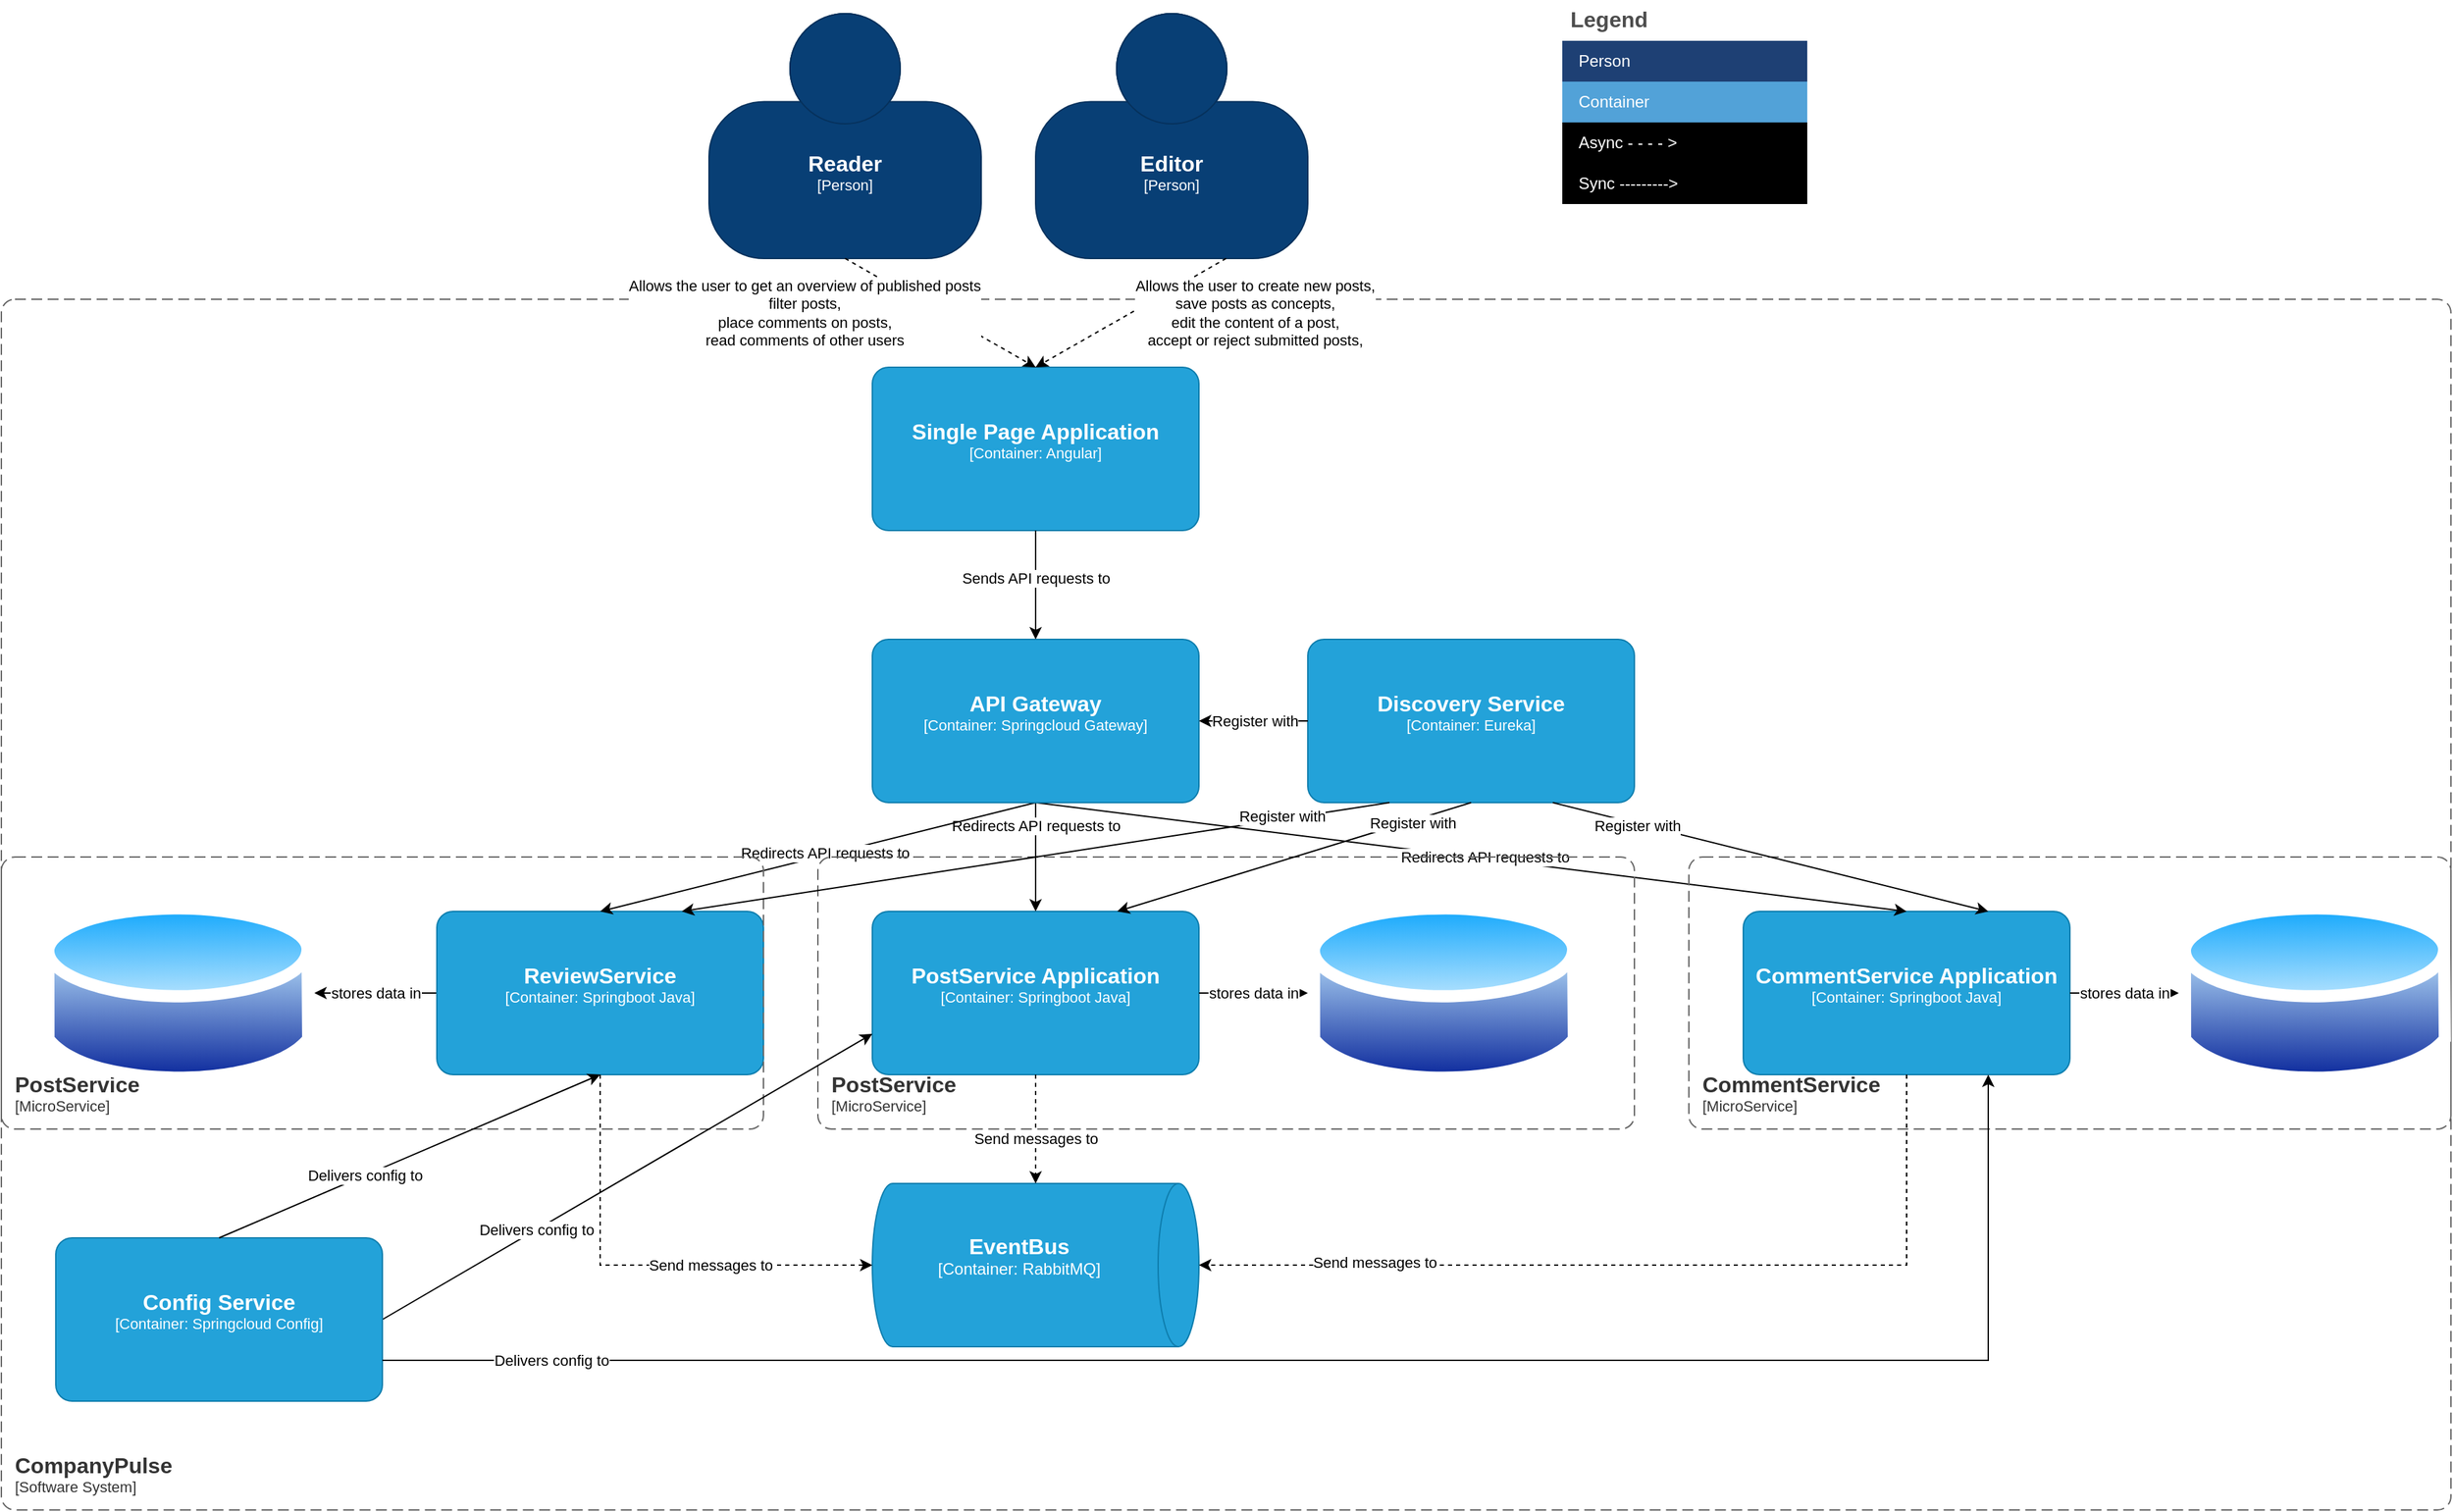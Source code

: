 <mxfile version="22.0.3" type="device">
  <diagram name="Page-1" id="jm1_bG3qNzNefYff_sMv">
    <mxGraphModel dx="1904" dy="1805" grid="1" gridSize="10" guides="1" tooltips="1" connect="1" arrows="1" fold="1" page="1" pageScale="1" pageWidth="827" pageHeight="1169" math="0" shadow="0">
      <root>
        <mxCell id="0" />
        <mxCell id="1" parent="0" />
        <object placeholders="1" c4Name="CompanyPulse" c4Type="SystemScopeBoundary" c4Application="Software System" label="&lt;font style=&quot;font-size: 16px&quot;&gt;&lt;b&gt;&lt;div style=&quot;text-align: left&quot;&gt;%c4Name%&lt;/div&gt;&lt;/b&gt;&lt;/font&gt;&lt;div style=&quot;text-align: left&quot;&gt;[%c4Application%]&lt;/div&gt;" id="UXGrSV3uxsEOeapMRRK8-2">
          <mxCell style="rounded=1;fontSize=11;whiteSpace=wrap;html=1;dashed=1;arcSize=20;fillColor=none;strokeColor=#666666;fontColor=#333333;labelBackgroundColor=none;align=left;verticalAlign=bottom;labelBorderColor=none;spacingTop=0;spacing=10;dashPattern=8 4;metaEdit=1;rotatable=0;perimeter=rectanglePerimeter;noLabel=0;labelPadding=0;allowArrows=0;connectable=0;expand=0;recursiveResize=0;editable=1;pointerEvents=0;absoluteArcSize=1;points=[[0.25,0,0],[0.5,0,0],[0.75,0,0],[1,0.25,0],[1,0.5,0],[1,0.75,0],[0.75,1,0],[0.5,1,0],[0.25,1,0],[0,0.75,0],[0,0.5,0],[0,0.25,0]];" parent="1" vertex="1">
            <mxGeometry x="-320" y="190" width="1800" height="890" as="geometry" />
          </mxCell>
        </object>
        <object placeholders="1" c4Name="Single Page Application" c4Type="Container" c4Technology="Angular" c4Description="" label="&lt;font style=&quot;font-size: 16px&quot;&gt;&lt;b&gt;%c4Name%&lt;/b&gt;&lt;/font&gt;&lt;div&gt;[%c4Type%: %c4Technology%]&lt;/div&gt;&lt;br&gt;&lt;div&gt;&lt;font style=&quot;font-size: 11px&quot;&gt;&lt;font color=&quot;#E6E6E6&quot;&gt;%c4Description%&lt;/font&gt;&lt;/div&gt;" id="UXGrSV3uxsEOeapMRRK8-3">
          <mxCell style="rounded=1;whiteSpace=wrap;html=1;fontSize=11;labelBackgroundColor=none;fillColor=#23A2D9;fontColor=#ffffff;align=center;arcSize=10;strokeColor=#0E7DAD;metaEdit=1;resizable=0;points=[[0.25,0,0],[0.5,0,0],[0.75,0,0],[1,0.25,0],[1,0.5,0],[1,0.75,0],[0.75,1,0],[0.5,1,0],[0.25,1,0],[0,0.75,0],[0,0.5,0],[0,0.25,0]];" parent="1" vertex="1">
            <mxGeometry x="320" y="240" width="240" height="120" as="geometry" />
          </mxCell>
        </object>
        <object placeholders="1" c4Name="Editor" c4Type="Person" c4Description="" label="&lt;font style=&quot;font-size: 16px&quot;&gt;&lt;b&gt;%c4Name%&lt;/b&gt;&lt;/font&gt;&lt;div&gt;[%c4Type%]&lt;/div&gt;&lt;br&gt;&lt;div&gt;&lt;font style=&quot;font-size: 11px&quot;&gt;&lt;font color=&quot;#cccccc&quot;&gt;%c4Description%&lt;/font&gt;&lt;/div&gt;" id="UXGrSV3uxsEOeapMRRK8-17">
          <mxCell style="html=1;fontSize=11;dashed=0;whiteSpace=wrap;fillColor=#083F75;strokeColor=#06315C;fontColor=#ffffff;shape=mxgraph.c4.person2;align=center;metaEdit=1;points=[[0.5,0,0],[1,0.5,0],[1,0.75,0],[0.75,1,0],[0.5,1,0],[0.25,1,0],[0,0.75,0],[0,0.5,0]];resizable=0;" parent="1" vertex="1">
            <mxGeometry x="440" y="-20" width="200" height="180" as="geometry" />
          </mxCell>
        </object>
        <object placeholders="1" c4Name="Reader" c4Type="Person" c4Description="" label="&lt;font style=&quot;font-size: 16px&quot;&gt;&lt;b&gt;%c4Name%&lt;/b&gt;&lt;/font&gt;&lt;div&gt;[%c4Type%]&lt;/div&gt;&lt;br&gt;&lt;div&gt;&lt;font style=&quot;font-size: 11px&quot;&gt;&lt;font color=&quot;#cccccc&quot;&gt;%c4Description%&lt;/font&gt;&lt;/div&gt;" id="UXGrSV3uxsEOeapMRRK8-18">
          <mxCell style="html=1;fontSize=11;dashed=0;whiteSpace=wrap;fillColor=#083F75;strokeColor=#06315C;fontColor=#ffffff;shape=mxgraph.c4.person2;align=center;metaEdit=1;points=[[0.5,0,0],[1,0.5,0],[1,0.75,0],[0.75,1,0],[0.5,1,0],[0.25,1,0],[0,0.75,0],[0,0.5,0]];resizable=0;" parent="1" vertex="1">
            <mxGeometry x="200" y="-20" width="200" height="180" as="geometry" />
          </mxCell>
        </object>
        <mxCell id="UXGrSV3uxsEOeapMRRK8-19" style="rounded=0;orthogonalLoop=1;jettySize=auto;html=1;exitX=0.5;exitY=1;exitDx=0;exitDy=0;exitPerimeter=0;entryX=0.5;entryY=0;entryDx=0;entryDy=0;entryPerimeter=0;dashed=1;" parent="1" source="UXGrSV3uxsEOeapMRRK8-18" target="UXGrSV3uxsEOeapMRRK8-3" edge="1">
          <mxGeometry relative="1" as="geometry" />
        </mxCell>
        <mxCell id="UXGrSV3uxsEOeapMRRK8-70" value="Allows the user to get an overview of published posts&lt;br&gt;filter posts,&lt;br&gt;place comments on posts,&lt;br&gt;read comments of other users" style="edgeLabel;html=1;align=center;verticalAlign=middle;resizable=0;points=[];" parent="UXGrSV3uxsEOeapMRRK8-19" vertex="1" connectable="0">
          <mxGeometry x="-0.477" relative="1" as="geometry">
            <mxPoint x="-67" y="19" as="offset" />
          </mxGeometry>
        </mxCell>
        <mxCell id="UXGrSV3uxsEOeapMRRK8-20" style="rounded=0;orthogonalLoop=1;jettySize=auto;html=1;exitX=0.5;exitY=1;exitDx=0;exitDy=0;exitPerimeter=0;entryX=0.5;entryY=0;entryDx=0;entryDy=0;entryPerimeter=0;dashed=1;" parent="1" target="UXGrSV3uxsEOeapMRRK8-3" edge="1">
          <mxGeometry relative="1" as="geometry">
            <mxPoint x="580" y="160" as="sourcePoint" />
          </mxGeometry>
        </mxCell>
        <mxCell id="UXGrSV3uxsEOeapMRRK8-69" value="Allows the user to create new posts, &lt;br&gt;save posts as concepts,&lt;br&gt;edit the content of a post,&lt;br&gt;accept or reject submitted posts," style="edgeLabel;html=1;align=center;verticalAlign=middle;resizable=0;points=[];" parent="UXGrSV3uxsEOeapMRRK8-20" vertex="1" connectable="0">
          <mxGeometry x="-0.083" y="-1" relative="1" as="geometry">
            <mxPoint x="85" y="4" as="offset" />
          </mxGeometry>
        </mxCell>
        <object placeholders="1" c4Name="PostService Application" c4Type="Container" c4Technology="Springboot Java" c4Description="" label="&lt;font style=&quot;font-size: 16px&quot;&gt;&lt;b&gt;%c4Name%&lt;/b&gt;&lt;/font&gt;&lt;div&gt;[%c4Type%: %c4Technology%]&lt;/div&gt;&lt;br&gt;&lt;div&gt;&lt;font style=&quot;font-size: 11px&quot;&gt;&lt;font color=&quot;#E6E6E6&quot;&gt;%c4Description%&lt;/font&gt;&lt;/div&gt;" id="UXGrSV3uxsEOeapMRRK8-21">
          <mxCell style="rounded=1;whiteSpace=wrap;html=1;fontSize=11;labelBackgroundColor=none;fillColor=#23A2D9;fontColor=#ffffff;align=center;arcSize=10;strokeColor=#0E7DAD;metaEdit=1;resizable=0;points=[[0.25,0,0],[0.5,0,0],[0.75,0,0],[1,0.25,0],[1,0.5,0],[1,0.75,0],[0.75,1,0],[0.5,1,0],[0.25,1,0],[0,0.75,0],[0,0.5,0],[0,0.25,0]];" parent="1" vertex="1">
            <mxGeometry x="320" y="640" width="240" height="120" as="geometry" />
          </mxCell>
        </object>
        <mxCell id="UXGrSV3uxsEOeapMRRK8-41" style="edgeStyle=orthogonalEdgeStyle;rounded=0;orthogonalLoop=1;jettySize=auto;html=1;exitX=0;exitY=0.5;exitDx=0;exitDy=0;exitPerimeter=0;entryX=1;entryY=0.5;entryDx=0;entryDy=0;" parent="1" source="UXGrSV3uxsEOeapMRRK8-22" target="KmEUO6EDByt2TwgrojmH-2" edge="1">
          <mxGeometry relative="1" as="geometry">
            <mxPoint x="-80" y="699.556" as="targetPoint" />
          </mxGeometry>
        </mxCell>
        <mxCell id="UXGrSV3uxsEOeapMRRK8-49" value="stores data in" style="edgeLabel;html=1;align=center;verticalAlign=middle;resizable=0;points=[];" parent="UXGrSV3uxsEOeapMRRK8-41" vertex="1" connectable="0">
          <mxGeometry x="0.096" relative="1" as="geometry">
            <mxPoint x="4" as="offset" />
          </mxGeometry>
        </mxCell>
        <object placeholders="1" c4Name="ReviewService" c4Type="Container" c4Technology="Springboot Java" c4Description="" label="&lt;font style=&quot;font-size: 16px&quot;&gt;&lt;b&gt;%c4Name%&lt;/b&gt;&lt;/font&gt;&lt;div&gt;[%c4Type%: %c4Technology%]&lt;/div&gt;&lt;br&gt;&lt;div&gt;&lt;font style=&quot;font-size: 11px&quot;&gt;&lt;font color=&quot;#E6E6E6&quot;&gt;%c4Description%&lt;/font&gt;&lt;/div&gt;" id="UXGrSV3uxsEOeapMRRK8-22">
          <mxCell style="rounded=1;whiteSpace=wrap;html=1;fontSize=11;labelBackgroundColor=none;fillColor=#23A2D9;fontColor=#ffffff;align=center;arcSize=10;strokeColor=#0E7DAD;metaEdit=1;resizable=0;points=[[0.25,0,0],[0.5,0,0],[0.75,0,0],[1,0.25,0],[1,0.5,0],[1,0.75,0],[0.75,1,0],[0.5,1,0],[0.25,1,0],[0,0.75,0],[0,0.5,0],[0,0.25,0]];" parent="1" vertex="1">
            <mxGeometry y="640" width="240" height="120" as="geometry" />
          </mxCell>
        </object>
        <object placeholders="1" c4Name="CommentService Application" c4Type="Container" c4Technology="Springboot Java" c4Description="" label="&lt;font style=&quot;font-size: 16px&quot;&gt;&lt;b&gt;%c4Name%&lt;/b&gt;&lt;/font&gt;&lt;div&gt;[%c4Type%: %c4Technology%]&lt;/div&gt;&lt;br&gt;&lt;div&gt;&lt;font style=&quot;font-size: 11px&quot;&gt;&lt;font color=&quot;#E6E6E6&quot;&gt;%c4Description%&lt;/font&gt;&lt;/div&gt;" id="UXGrSV3uxsEOeapMRRK8-23">
          <mxCell style="rounded=1;whiteSpace=wrap;html=1;fontSize=11;labelBackgroundColor=none;fillColor=#23A2D9;fontColor=#ffffff;align=center;arcSize=10;strokeColor=#0E7DAD;metaEdit=1;resizable=0;points=[[0.25,0,0],[0.5,0,0],[0.75,0,0],[1,0.25,0],[1,0.5,0],[1,0.75,0],[0.75,1,0],[0.5,1,0],[0.25,1,0],[0,0.75,0],[0,0.5,0],[0,0.25,0]];" parent="1" vertex="1">
            <mxGeometry x="960" y="640" width="240" height="120" as="geometry" />
          </mxCell>
        </object>
        <mxCell id="UXGrSV3uxsEOeapMRRK8-24" style="rounded=0;orthogonalLoop=1;jettySize=auto;html=1;exitX=0.5;exitY=1;exitDx=0;exitDy=0;exitPerimeter=0;entryX=0.5;entryY=0;entryDx=0;entryDy=0;entryPerimeter=0;" parent="1" source="UXGrSV3uxsEOeapMRRK8-28" target="UXGrSV3uxsEOeapMRRK8-23" edge="1">
          <mxGeometry relative="1" as="geometry" />
        </mxCell>
        <mxCell id="UXGrSV3uxsEOeapMRRK8-67" value="Redirects API requests to" style="edgeLabel;html=1;align=center;verticalAlign=middle;resizable=0;points=[];" parent="UXGrSV3uxsEOeapMRRK8-24" vertex="1" connectable="0">
          <mxGeometry x="-0.724" y="3" relative="1" as="geometry">
            <mxPoint x="241" y="32" as="offset" />
          </mxGeometry>
        </mxCell>
        <mxCell id="UXGrSV3uxsEOeapMRRK8-25" style="edgeStyle=orthogonalEdgeStyle;rounded=0;orthogonalLoop=1;jettySize=auto;html=1;entryX=0.5;entryY=0;entryDx=0;entryDy=0;entryPerimeter=0;exitX=0.5;exitY=1;exitDx=0;exitDy=0;exitPerimeter=0;" parent="1" target="UXGrSV3uxsEOeapMRRK8-21" edge="1" source="UXGrSV3uxsEOeapMRRK8-28">
          <mxGeometry relative="1" as="geometry">
            <mxPoint x="400" y="560" as="sourcePoint" />
          </mxGeometry>
        </mxCell>
        <mxCell id="UXGrSV3uxsEOeapMRRK8-65" value="Redirects API requests to" style="edgeLabel;html=1;align=center;verticalAlign=middle;resizable=0;points=[];" parent="UXGrSV3uxsEOeapMRRK8-25" vertex="1" connectable="0">
          <mxGeometry x="-0.35" y="1" relative="1" as="geometry">
            <mxPoint x="-1" y="-9" as="offset" />
          </mxGeometry>
        </mxCell>
        <mxCell id="UXGrSV3uxsEOeapMRRK8-26" style="rounded=0;orthogonalLoop=1;jettySize=auto;html=1;exitX=0.5;exitY=1;exitDx=0;exitDy=0;exitPerimeter=0;entryX=0.5;entryY=0;entryDx=0;entryDy=0;entryPerimeter=0;" parent="1" source="UXGrSV3uxsEOeapMRRK8-28" target="UXGrSV3uxsEOeapMRRK8-22" edge="1">
          <mxGeometry relative="1" as="geometry" />
        </mxCell>
        <mxCell id="UXGrSV3uxsEOeapMRRK8-66" value="Redirects API requests to" style="edgeLabel;html=1;align=center;verticalAlign=middle;resizable=0;points=[];" parent="UXGrSV3uxsEOeapMRRK8-26" vertex="1" connectable="0">
          <mxGeometry x="-0.032" y="-2" relative="1" as="geometry">
            <mxPoint as="offset" />
          </mxGeometry>
        </mxCell>
        <object placeholders="1" c4Type="EventBus" c4Container="Container" c4Technology="RabbitMQ" c4Description="" label="&lt;font style=&quot;font-size: 16px&quot;&gt;&lt;b&gt;%c4Type%&lt;/b&gt;&lt;/font&gt;&lt;div&gt;[%c4Container%:&amp;nbsp;%c4Technology%]&lt;/div&gt;&lt;br&gt;&lt;div&gt;&lt;font style=&quot;font-size: 11px&quot;&gt;&lt;font color=&quot;#E6E6E6&quot;&gt;%c4Description%&lt;/font&gt;&lt;/div&gt;" id="UXGrSV3uxsEOeapMRRK8-27">
          <mxCell style="shape=cylinder3;size=15;direction=south;whiteSpace=wrap;html=1;boundedLbl=1;rounded=0;labelBackgroundColor=none;fillColor=#23A2D9;fontSize=12;fontColor=#ffffff;align=center;strokeColor=#0E7DAD;metaEdit=1;points=[[0.5,0,0],[1,0.25,0],[1,0.5,0],[1,0.75,0],[0.5,1,0],[0,0.75,0],[0,0.5,0],[0,0.25,0]];resizable=0;" parent="1" vertex="1">
            <mxGeometry x="320" y="840" width="240" height="120" as="geometry" />
          </mxCell>
        </object>
        <object placeholders="1" c4Name="API Gateway" c4Type="Container" c4Technology="Springcloud Gateway" c4Description="" label="&lt;font style=&quot;font-size: 16px&quot;&gt;&lt;b&gt;%c4Name%&lt;/b&gt;&lt;/font&gt;&lt;div&gt;[%c4Type%: %c4Technology%]&lt;/div&gt;&lt;br&gt;&lt;div&gt;&lt;font style=&quot;font-size: 11px&quot;&gt;&lt;font color=&quot;#E6E6E6&quot;&gt;%c4Description%&lt;/font&gt;&lt;/div&gt;" id="UXGrSV3uxsEOeapMRRK8-28">
          <mxCell style="rounded=1;whiteSpace=wrap;html=1;fontSize=11;labelBackgroundColor=none;fillColor=#23A2D9;fontColor=#ffffff;align=center;arcSize=10;strokeColor=#0E7DAD;metaEdit=1;resizable=0;points=[[0.25,0,0],[0.5,0,0],[0.75,0,0],[1,0.25,0],[1,0.5,0],[1,0.75,0],[0.75,1,0],[0.5,1,0],[0.25,1,0],[0,0.75,0],[0,0.5,0],[0,0.25,0]];" parent="1" vertex="1">
            <mxGeometry x="320" y="440" width="240" height="120" as="geometry" />
          </mxCell>
        </object>
        <mxCell id="UXGrSV3uxsEOeapMRRK8-29" style="edgeStyle=orthogonalEdgeStyle;rounded=0;orthogonalLoop=1;jettySize=auto;html=1;exitX=0.5;exitY=1;exitDx=0;exitDy=0;exitPerimeter=0;entryX=0.5;entryY=0;entryDx=0;entryDy=0;entryPerimeter=0;" parent="1" source="UXGrSV3uxsEOeapMRRK8-3" target="UXGrSV3uxsEOeapMRRK8-28" edge="1">
          <mxGeometry relative="1" as="geometry" />
        </mxCell>
        <mxCell id="UXGrSV3uxsEOeapMRRK8-68" value="Sends API requests to" style="edgeLabel;html=1;align=center;verticalAlign=middle;resizable=0;points=[];" parent="UXGrSV3uxsEOeapMRRK8-29" vertex="1" connectable="0">
          <mxGeometry x="-0.13" relative="1" as="geometry">
            <mxPoint as="offset" />
          </mxGeometry>
        </mxCell>
        <mxCell id="UXGrSV3uxsEOeapMRRK8-30" style="edgeStyle=orthogonalEdgeStyle;rounded=0;orthogonalLoop=1;jettySize=auto;html=1;exitX=0.5;exitY=1;exitDx=0;exitDy=0;exitPerimeter=0;entryX=0.5;entryY=1;entryDx=0;entryDy=0;entryPerimeter=0;dashed=1;" parent="1" source="UXGrSV3uxsEOeapMRRK8-22" target="UXGrSV3uxsEOeapMRRK8-27" edge="1">
          <mxGeometry relative="1" as="geometry" />
        </mxCell>
        <mxCell id="UXGrSV3uxsEOeapMRRK8-52" value="Send messages to" style="edgeLabel;html=1;align=center;verticalAlign=middle;resizable=0;points=[];" parent="UXGrSV3uxsEOeapMRRK8-30" vertex="1" connectable="0">
          <mxGeometry x="0.039" y="1" relative="1" as="geometry">
            <mxPoint x="44" y="1" as="offset" />
          </mxGeometry>
        </mxCell>
        <mxCell id="UXGrSV3uxsEOeapMRRK8-31" style="edgeStyle=orthogonalEdgeStyle;rounded=0;orthogonalLoop=1;jettySize=auto;html=1;exitX=0.5;exitY=1;exitDx=0;exitDy=0;exitPerimeter=0;entryX=0;entryY=0.5;entryDx=0;entryDy=0;entryPerimeter=0;dashed=1;" parent="1" source="UXGrSV3uxsEOeapMRRK8-21" target="UXGrSV3uxsEOeapMRRK8-27" edge="1">
          <mxGeometry relative="1" as="geometry" />
        </mxCell>
        <mxCell id="UXGrSV3uxsEOeapMRRK8-53" value="Send messages to" style="edgeLabel;html=1;align=center;verticalAlign=middle;resizable=0;points=[];" parent="UXGrSV3uxsEOeapMRRK8-31" vertex="1" connectable="0">
          <mxGeometry x="0.18" relative="1" as="geometry">
            <mxPoint as="offset" />
          </mxGeometry>
        </mxCell>
        <mxCell id="UXGrSV3uxsEOeapMRRK8-32" style="edgeStyle=orthogonalEdgeStyle;rounded=0;orthogonalLoop=1;jettySize=auto;html=1;exitX=0.5;exitY=1;exitDx=0;exitDy=0;exitPerimeter=0;entryX=0.5;entryY=0;entryDx=0;entryDy=0;entryPerimeter=0;dashed=1;" parent="1" source="UXGrSV3uxsEOeapMRRK8-23" target="UXGrSV3uxsEOeapMRRK8-27" edge="1">
          <mxGeometry relative="1" as="geometry" />
        </mxCell>
        <mxCell id="UXGrSV3uxsEOeapMRRK8-54" value="Send messages to" style="edgeLabel;html=1;align=center;verticalAlign=middle;resizable=0;points=[];" parent="UXGrSV3uxsEOeapMRRK8-32" vertex="1" connectable="0">
          <mxGeometry x="0.609" y="-2" relative="1" as="geometry">
            <mxPoint as="offset" />
          </mxGeometry>
        </mxCell>
        <object placeholders="1" c4Name="PostService" c4Type="ContainerScopeBoundary" c4Application="MicroService" label="&lt;font style=&quot;font-size: 16px&quot;&gt;&lt;b&gt;&lt;div style=&quot;text-align: left&quot;&gt;%c4Name%&lt;/div&gt;&lt;/b&gt;&lt;/font&gt;&lt;div style=&quot;text-align: left&quot;&gt;[%c4Application%]&lt;/div&gt;" id="UXGrSV3uxsEOeapMRRK8-34">
          <mxCell style="rounded=1;fontSize=11;whiteSpace=wrap;html=1;dashed=1;arcSize=20;fillColor=none;strokeColor=#666666;fontColor=#333333;labelBackgroundColor=none;align=left;verticalAlign=bottom;labelBorderColor=none;spacingTop=0;spacing=10;dashPattern=8 4;metaEdit=1;rotatable=0;perimeter=rectanglePerimeter;noLabel=0;labelPadding=0;allowArrows=0;connectable=0;expand=0;recursiveResize=0;editable=1;pointerEvents=0;absoluteArcSize=1;points=[[0.25,0,0],[0.5,0,0],[0.75,0,0],[1,0.25,0],[1,0.5,0],[1,0.75,0],[0.75,1,0],[0.5,1,0],[0.25,1,0],[0,0.75,0],[0,0.5,0],[0,0.25,0]];" parent="1" vertex="1">
            <mxGeometry x="280" y="600" width="600" height="200" as="geometry" />
          </mxCell>
        </object>
        <object placeholders="1" c4Name="CommentService" c4Type="ContainerScopeBoundary" c4Application="MicroService" label="&lt;font style=&quot;font-size: 16px&quot;&gt;&lt;b&gt;&lt;div style=&quot;text-align: left&quot;&gt;%c4Name%&lt;/div&gt;&lt;/b&gt;&lt;/font&gt;&lt;div style=&quot;text-align: left&quot;&gt;[%c4Application%]&lt;/div&gt;" id="UXGrSV3uxsEOeapMRRK8-35">
          <mxCell style="rounded=1;fontSize=11;whiteSpace=wrap;html=1;dashed=1;arcSize=20;fillColor=none;strokeColor=#666666;fontColor=#333333;labelBackgroundColor=none;align=left;verticalAlign=bottom;labelBorderColor=none;spacingTop=0;spacing=10;dashPattern=8 4;metaEdit=1;rotatable=0;perimeter=rectanglePerimeter;noLabel=0;labelPadding=0;allowArrows=0;connectable=0;expand=0;recursiveResize=0;editable=1;pointerEvents=0;absoluteArcSize=1;points=[[0.25,0,0],[0.5,0,0],[0.75,0,0],[1,0.25,0],[1,0.5,0],[1,0.75,0],[0.75,1,0],[0.5,1,0],[0.25,1,0],[0,0.75,0],[0,0.5,0],[0,0.25,0]];" parent="1" vertex="1">
            <mxGeometry x="920" y="600" width="560" height="200" as="geometry" />
          </mxCell>
        </object>
        <mxCell id="UXGrSV3uxsEOeapMRRK8-37" style="edgeStyle=orthogonalEdgeStyle;rounded=0;orthogonalLoop=1;jettySize=auto;html=1;exitX=1;exitY=0.5;exitDx=0;exitDy=0;exitPerimeter=0;entryX=0;entryY=0.5;entryDx=0;entryDy=0;" parent="1" source="UXGrSV3uxsEOeapMRRK8-21" target="KmEUO6EDByt2TwgrojmH-3" edge="1">
          <mxGeometry relative="1" as="geometry">
            <mxPoint x="600" y="700" as="targetPoint" />
          </mxGeometry>
        </mxCell>
        <mxCell id="UXGrSV3uxsEOeapMRRK8-50" value="stores data in" style="edgeLabel;html=1;align=center;verticalAlign=middle;resizable=0;points=[];" parent="UXGrSV3uxsEOeapMRRK8-37" vertex="1" connectable="0">
          <mxGeometry x="-0.345" relative="1" as="geometry">
            <mxPoint x="14" as="offset" />
          </mxGeometry>
        </mxCell>
        <mxCell id="UXGrSV3uxsEOeapMRRK8-38" style="edgeStyle=orthogonalEdgeStyle;rounded=0;orthogonalLoop=1;jettySize=auto;html=1;exitX=1;exitY=0.5;exitDx=0;exitDy=0;exitPerimeter=0;entryX=0;entryY=0.5;entryDx=0;entryDy=0;" parent="1" source="UXGrSV3uxsEOeapMRRK8-23" target="KmEUO6EDByt2TwgrojmH-4" edge="1">
          <mxGeometry relative="1" as="geometry">
            <mxPoint x="1240.5" y="700" as="targetPoint" />
          </mxGeometry>
        </mxCell>
        <mxCell id="UXGrSV3uxsEOeapMRRK8-51" value="stores data in" style="edgeLabel;html=1;align=center;verticalAlign=middle;resizable=0;points=[];" parent="UXGrSV3uxsEOeapMRRK8-38" vertex="1" connectable="0">
          <mxGeometry x="-0.556" relative="1" as="geometry">
            <mxPoint x="22" as="offset" />
          </mxGeometry>
        </mxCell>
        <object placeholders="1" c4Name="PostService" c4Type="ContainerScopeBoundary" c4Application="MicroService" label="&lt;font style=&quot;font-size: 16px&quot;&gt;&lt;b&gt;&lt;div style=&quot;text-align: left&quot;&gt;%c4Name%&lt;/div&gt;&lt;/b&gt;&lt;/font&gt;&lt;div style=&quot;text-align: left&quot;&gt;[%c4Application%]&lt;/div&gt;" id="UXGrSV3uxsEOeapMRRK8-40">
          <mxCell style="rounded=1;fontSize=11;whiteSpace=wrap;html=1;dashed=1;arcSize=20;fillColor=none;strokeColor=#666666;fontColor=#333333;labelBackgroundColor=none;align=left;verticalAlign=bottom;labelBorderColor=none;spacingTop=0;spacing=10;dashPattern=8 4;metaEdit=1;rotatable=0;perimeter=rectanglePerimeter;noLabel=0;labelPadding=0;allowArrows=0;connectable=0;expand=0;recursiveResize=0;editable=1;pointerEvents=0;absoluteArcSize=1;points=[[0.25,0,0],[0.5,0,0],[0.75,0,0],[1,0.25,0],[1,0.5,0],[1,0.75,0],[0.75,1,0],[0.5,1,0],[0.25,1,0],[0,0.75,0],[0,0.5,0],[0,0.25,0]];" parent="1" vertex="1">
            <mxGeometry x="-320" y="600" width="560" height="200" as="geometry" />
          </mxCell>
        </object>
        <mxCell id="UXGrSV3uxsEOeapMRRK8-44" style="rounded=0;orthogonalLoop=1;jettySize=auto;html=1;exitX=1;exitY=0.5;exitDx=0;exitDy=0;exitPerimeter=0;entryX=0;entryY=0.75;entryDx=0;entryDy=0;entryPerimeter=0;" parent="1" source="UXGrSV3uxsEOeapMRRK8-42" target="UXGrSV3uxsEOeapMRRK8-21" edge="1">
          <mxGeometry relative="1" as="geometry">
            <mxPoint x="290" y="730" as="targetPoint" />
          </mxGeometry>
        </mxCell>
        <mxCell id="UXGrSV3uxsEOeapMRRK8-47" value="Delivers config to" style="edgeLabel;html=1;align=center;verticalAlign=middle;resizable=0;points=[];" parent="UXGrSV3uxsEOeapMRRK8-44" vertex="1" connectable="0">
          <mxGeometry x="-0.374" relative="1" as="geometry">
            <mxPoint as="offset" />
          </mxGeometry>
        </mxCell>
        <object placeholders="1" c4Name="Config Service" c4Type="Container" c4Technology="Springcloud Config" c4Description="" label="&lt;font style=&quot;font-size: 16px&quot;&gt;&lt;b&gt;%c4Name%&lt;/b&gt;&lt;/font&gt;&lt;div&gt;[%c4Type%: %c4Technology%]&lt;/div&gt;&lt;br&gt;&lt;div&gt;&lt;font style=&quot;font-size: 11px&quot;&gt;&lt;font color=&quot;#E6E6E6&quot;&gt;%c4Description%&lt;/font&gt;&lt;/div&gt;" id="UXGrSV3uxsEOeapMRRK8-42">
          <mxCell style="rounded=1;whiteSpace=wrap;html=1;fontSize=11;labelBackgroundColor=none;fillColor=#23A2D9;fontColor=#ffffff;align=center;arcSize=10;strokeColor=#0E7DAD;metaEdit=1;resizable=0;points=[[0.25,0,0],[0.5,0,0],[0.75,0,0],[1,0.25,0],[1,0.5,0],[1,0.75,0],[0.75,1,0],[0.5,1,0],[0.25,1,0],[0,0.75,0],[0,0.5,0],[0,0.25,0]];" parent="1" vertex="1">
            <mxGeometry x="-280" y="880" width="240" height="120" as="geometry" />
          </mxCell>
        </object>
        <mxCell id="UXGrSV3uxsEOeapMRRK8-43" style="rounded=0;orthogonalLoop=1;jettySize=auto;html=1;exitX=0.5;exitY=0;exitDx=0;exitDy=0;exitPerimeter=0;entryX=0.5;entryY=1;entryDx=0;entryDy=0;entryPerimeter=0;" parent="1" source="UXGrSV3uxsEOeapMRRK8-42" target="UXGrSV3uxsEOeapMRRK8-22" edge="1">
          <mxGeometry relative="1" as="geometry" />
        </mxCell>
        <mxCell id="UXGrSV3uxsEOeapMRRK8-46" value="Delivers config to" style="edgeLabel;html=1;align=center;verticalAlign=middle;resizable=0;points=[];" parent="UXGrSV3uxsEOeapMRRK8-43" vertex="1" connectable="0">
          <mxGeometry x="-0.234" relative="1" as="geometry">
            <mxPoint as="offset" />
          </mxGeometry>
        </mxCell>
        <mxCell id="UXGrSV3uxsEOeapMRRK8-45" style="edgeStyle=orthogonalEdgeStyle;rounded=0;orthogonalLoop=1;jettySize=auto;html=1;exitX=1;exitY=0.75;exitDx=0;exitDy=0;exitPerimeter=0;entryX=0.75;entryY=1;entryDx=0;entryDy=0;entryPerimeter=0;" parent="1" source="UXGrSV3uxsEOeapMRRK8-42" target="UXGrSV3uxsEOeapMRRK8-23" edge="1">
          <mxGeometry relative="1" as="geometry" />
        </mxCell>
        <mxCell id="UXGrSV3uxsEOeapMRRK8-48" value="Delivers config to" style="edgeLabel;html=1;align=center;verticalAlign=middle;resizable=0;points=[];" parent="UXGrSV3uxsEOeapMRRK8-45" vertex="1" connectable="0">
          <mxGeometry x="-0.822" relative="1" as="geometry">
            <mxPoint as="offset" />
          </mxGeometry>
        </mxCell>
        <object placeholders="1" c4Name="Discovery Service" c4Type="Container" c4Technology="Eureka" c4Description="" label="&lt;font style=&quot;font-size: 16px&quot;&gt;&lt;b&gt;%c4Name%&lt;/b&gt;&lt;/font&gt;&lt;div&gt;[%c4Type%: %c4Technology%]&lt;/div&gt;&lt;br&gt;&lt;div&gt;&lt;font style=&quot;font-size: 11px&quot;&gt;&lt;font color=&quot;#E6E6E6&quot;&gt;%c4Description%&lt;/font&gt;&lt;/div&gt;" id="UXGrSV3uxsEOeapMRRK8-55">
          <mxCell style="rounded=1;whiteSpace=wrap;html=1;fontSize=11;labelBackgroundColor=none;fillColor=#23A2D9;fontColor=#ffffff;align=center;arcSize=10;strokeColor=#0E7DAD;metaEdit=1;resizable=0;points=[[0.25,0,0],[0.5,0,0],[0.75,0,0],[1,0.25,0],[1,0.5,0],[1,0.75,0],[0.75,1,0],[0.5,1,0],[0.25,1,0],[0,0.75,0],[0,0.5,0],[0,0.25,0]];" parent="1" vertex="1">
            <mxGeometry x="640" y="440" width="240" height="120" as="geometry" />
          </mxCell>
        </object>
        <mxCell id="UXGrSV3uxsEOeapMRRK8-57" style="edgeStyle=orthogonalEdgeStyle;rounded=0;orthogonalLoop=1;jettySize=auto;html=1;exitX=0;exitY=0.5;exitDx=0;exitDy=0;exitPerimeter=0;entryX=1;entryY=0.5;entryDx=0;entryDy=0;entryPerimeter=0;" parent="1" source="UXGrSV3uxsEOeapMRRK8-55" target="UXGrSV3uxsEOeapMRRK8-28" edge="1">
          <mxGeometry relative="1" as="geometry" />
        </mxCell>
        <mxCell id="UXGrSV3uxsEOeapMRRK8-61" value="Register with" style="edgeLabel;html=1;align=center;verticalAlign=middle;resizable=0;points=[];" parent="UXGrSV3uxsEOeapMRRK8-57" vertex="1" connectable="0">
          <mxGeometry x="0.112" y="1" relative="1" as="geometry">
            <mxPoint x="5" y="-1" as="offset" />
          </mxGeometry>
        </mxCell>
        <mxCell id="UXGrSV3uxsEOeapMRRK8-58" style="rounded=0;orthogonalLoop=1;jettySize=auto;html=1;exitX=0.5;exitY=1;exitDx=0;exitDy=0;exitPerimeter=0;entryX=0.75;entryY=0;entryDx=0;entryDy=0;entryPerimeter=0;" parent="1" source="UXGrSV3uxsEOeapMRRK8-55" target="UXGrSV3uxsEOeapMRRK8-21" edge="1">
          <mxGeometry relative="1" as="geometry" />
        </mxCell>
        <mxCell id="UXGrSV3uxsEOeapMRRK8-63" value="Register with" style="edgeLabel;html=1;align=center;verticalAlign=middle;resizable=0;points=[];" parent="UXGrSV3uxsEOeapMRRK8-58" vertex="1" connectable="0">
          <mxGeometry x="-0.661" y="1" relative="1" as="geometry">
            <mxPoint as="offset" />
          </mxGeometry>
        </mxCell>
        <mxCell id="UXGrSV3uxsEOeapMRRK8-59" style="rounded=0;orthogonalLoop=1;jettySize=auto;html=1;exitX=0.25;exitY=1;exitDx=0;exitDy=0;exitPerimeter=0;entryX=0.75;entryY=0;entryDx=0;entryDy=0;entryPerimeter=0;" parent="1" source="UXGrSV3uxsEOeapMRRK8-55" target="UXGrSV3uxsEOeapMRRK8-22" edge="1">
          <mxGeometry relative="1" as="geometry" />
        </mxCell>
        <mxCell id="UXGrSV3uxsEOeapMRRK8-62" value="Register with" style="edgeLabel;html=1;align=center;verticalAlign=middle;resizable=0;points=[];" parent="UXGrSV3uxsEOeapMRRK8-59" vertex="1" connectable="0">
          <mxGeometry x="-0.638" y="-1" relative="1" as="geometry">
            <mxPoint x="15" y="-4" as="offset" />
          </mxGeometry>
        </mxCell>
        <mxCell id="UXGrSV3uxsEOeapMRRK8-60" style="rounded=0;orthogonalLoop=1;jettySize=auto;html=1;exitX=0.75;exitY=1;exitDx=0;exitDy=0;exitPerimeter=0;entryX=0.75;entryY=0;entryDx=0;entryDy=0;entryPerimeter=0;" parent="1" source="UXGrSV3uxsEOeapMRRK8-55" target="UXGrSV3uxsEOeapMRRK8-23" edge="1">
          <mxGeometry relative="1" as="geometry" />
        </mxCell>
        <mxCell id="UXGrSV3uxsEOeapMRRK8-64" value="Register with" style="edgeLabel;html=1;align=center;verticalAlign=middle;resizable=0;points=[];" parent="UXGrSV3uxsEOeapMRRK8-60" vertex="1" connectable="0">
          <mxGeometry x="-0.612" y="-1" relative="1" as="geometry">
            <mxPoint as="offset" />
          </mxGeometry>
        </mxCell>
        <mxCell id="KmEUO6EDByt2TwgrojmH-2" value="" style="image;aspect=fixed;perimeter=ellipsePerimeter;html=1;align=center;shadow=0;dashed=0;spacingTop=3;image=img/lib/active_directory/database.svg;" parent="1" vertex="1">
          <mxGeometry x="-290" y="626" width="200" height="148" as="geometry" />
        </mxCell>
        <mxCell id="KmEUO6EDByt2TwgrojmH-3" value="" style="image;aspect=fixed;perimeter=ellipsePerimeter;html=1;align=center;shadow=0;dashed=0;spacingTop=3;image=img/lib/active_directory/database.svg;" parent="1" vertex="1">
          <mxGeometry x="640" y="626" width="200" height="148" as="geometry" />
        </mxCell>
        <mxCell id="KmEUO6EDByt2TwgrojmH-4" value="" style="image;aspect=fixed;perimeter=ellipsePerimeter;html=1;align=center;shadow=0;dashed=0;spacingTop=3;image=img/lib/active_directory/database.svg;" parent="1" vertex="1">
          <mxGeometry x="1280" y="626" width="200" height="148" as="geometry" />
        </mxCell>
        <mxCell id="KmEUO6EDByt2TwgrojmH-19" value="Legend" style="shape=table;startSize=30;container=1;collapsible=0;childLayout=tableLayout;fontSize=16;align=left;verticalAlign=top;fillColor=none;strokeColor=none;fontColor=#4D4D4D;fontStyle=1;spacingLeft=6;spacing=0;resizable=0;" parent="1" vertex="1">
          <mxGeometry x="827" y="-30" width="180" height="150" as="geometry" />
        </mxCell>
        <mxCell id="KmEUO6EDByt2TwgrojmH-20" value="" style="shape=tableRow;horizontal=0;startSize=0;swimlaneHead=0;swimlaneBody=0;strokeColor=inherit;top=0;left=0;bottom=0;right=0;collapsible=0;dropTarget=0;fillColor=none;points=[[0,0.5],[1,0.5]];portConstraint=eastwest;fontSize=12;" parent="KmEUO6EDByt2TwgrojmH-19" vertex="1">
          <mxGeometry y="30" width="180" height="30" as="geometry" />
        </mxCell>
        <mxCell id="KmEUO6EDByt2TwgrojmH-21" value="Person" style="shape=partialRectangle;html=1;whiteSpace=wrap;connectable=0;strokeColor=inherit;overflow=hidden;fillColor=#1E4074;top=0;left=0;bottom=0;right=0;pointerEvents=1;fontSize=12;align=left;fontColor=#FFFFFF;gradientColor=none;spacingLeft=10;spacingRight=4;" parent="KmEUO6EDByt2TwgrojmH-20" vertex="1">
          <mxGeometry width="180" height="30" as="geometry">
            <mxRectangle width="180" height="30" as="alternateBounds" />
          </mxGeometry>
        </mxCell>
        <mxCell id="KmEUO6EDByt2TwgrojmH-24" value="" style="shape=tableRow;horizontal=0;startSize=0;swimlaneHead=0;swimlaneBody=0;strokeColor=inherit;top=0;left=0;bottom=0;right=0;collapsible=0;dropTarget=0;fillColor=none;points=[[0,0.5],[1,0.5]];portConstraint=eastwest;fontSize=12;" parent="KmEUO6EDByt2TwgrojmH-19" vertex="1">
          <mxGeometry y="60" width="180" height="30" as="geometry" />
        </mxCell>
        <mxCell id="KmEUO6EDByt2TwgrojmH-25" value="Container" style="shape=partialRectangle;html=1;whiteSpace=wrap;connectable=0;strokeColor=inherit;overflow=hidden;fillColor=#52a2d8;top=0;left=0;bottom=0;right=0;pointerEvents=1;fontSize=12;align=left;fontColor=#FFFFFF;gradientColor=none;spacingLeft=10;spacingRight=4;" parent="KmEUO6EDByt2TwgrojmH-24" vertex="1">
          <mxGeometry width="180" height="30" as="geometry">
            <mxRectangle width="180" height="30" as="alternateBounds" />
          </mxGeometry>
        </mxCell>
        <mxCell id="KmEUO6EDByt2TwgrojmH-26" value="" style="shape=tableRow;horizontal=0;startSize=0;swimlaneHead=0;swimlaneBody=0;strokeColor=inherit;top=0;left=0;bottom=0;right=0;collapsible=0;dropTarget=0;fillColor=none;points=[[0,0.5],[1,0.5]];portConstraint=eastwest;fontSize=12;" parent="KmEUO6EDByt2TwgrojmH-19" vertex="1">
          <mxGeometry y="90" width="180" height="30" as="geometry" />
        </mxCell>
        <mxCell id="KmEUO6EDByt2TwgrojmH-27" value="Async - - - - &amp;gt;" style="shape=partialRectangle;html=1;whiteSpace=wrap;connectable=0;strokeColor=inherit;overflow=hidden;fillColor=#000000;top=0;left=0;bottom=0;right=0;pointerEvents=1;fontSize=12;align=left;fontColor=#FFFFFF;gradientColor=none;spacingLeft=10;spacingRight=4;" parent="KmEUO6EDByt2TwgrojmH-26" vertex="1">
          <mxGeometry width="180" height="30" as="geometry">
            <mxRectangle width="180" height="30" as="alternateBounds" />
          </mxGeometry>
        </mxCell>
        <mxCell id="KmEUO6EDByt2TwgrojmH-28" value="" style="shape=tableRow;horizontal=0;startSize=0;swimlaneHead=0;swimlaneBody=0;strokeColor=inherit;top=0;left=0;bottom=0;right=0;collapsible=0;dropTarget=0;fillColor=none;points=[[0,0.5],[1,0.5]];portConstraint=eastwest;fontSize=12;" parent="KmEUO6EDByt2TwgrojmH-19" vertex="1">
          <mxGeometry y="120" width="180" height="30" as="geometry" />
        </mxCell>
        <mxCell id="KmEUO6EDByt2TwgrojmH-29" value="Sync ---------&amp;gt;" style="shape=partialRectangle;html=1;whiteSpace=wrap;connectable=0;strokeColor=inherit;overflow=hidden;fillColor=#000000;top=0;left=0;bottom=0;right=0;pointerEvents=1;fontSize=12;align=left;fontColor=#FFFFFF;gradientColor=none;spacingLeft=10;spacingRight=4;" parent="KmEUO6EDByt2TwgrojmH-28" vertex="1">
          <mxGeometry width="180" height="30" as="geometry">
            <mxRectangle width="180" height="30" as="alternateBounds" />
          </mxGeometry>
        </mxCell>
      </root>
    </mxGraphModel>
  </diagram>
</mxfile>
